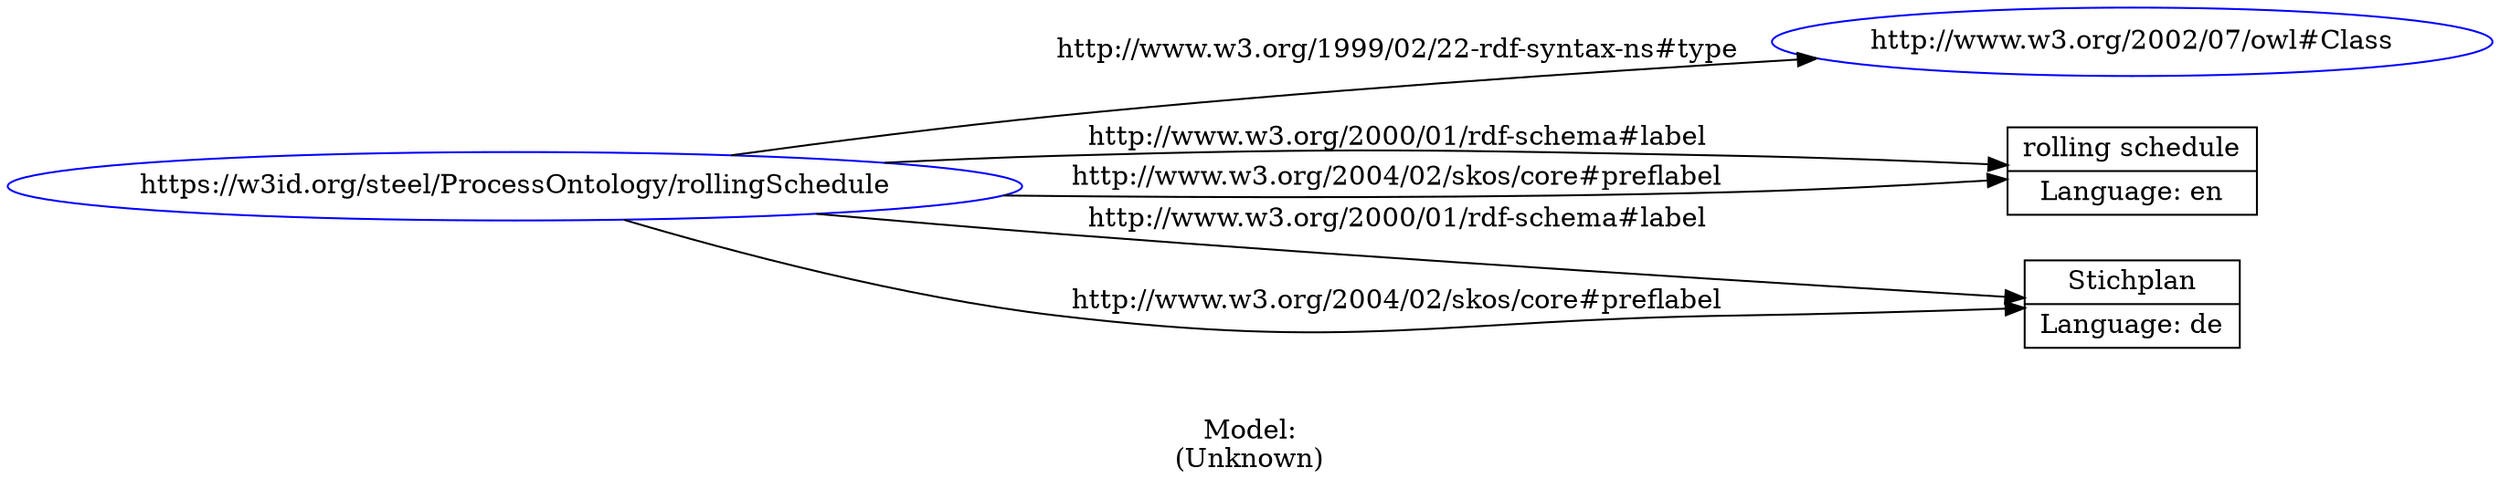 digraph {
	rankdir = LR;
	charset="utf-8";

	"Rhttps://w3id.org/steel/ProcessOntology/rollingSchedule" -> "Rhttp://www.w3.org/2002/07/owl#Class" [ label="http://www.w3.org/1999/02/22-rdf-syntax-ns#type" ];
	"Rhttps://w3id.org/steel/ProcessOntology/rollingSchedule" -> "Lrolling schedule|Language: en" [ label="http://www.w3.org/2000/01/rdf-schema#label" ];
	"Rhttps://w3id.org/steel/ProcessOntology/rollingSchedule" -> "LStichplan|Language: de" [ label="http://www.w3.org/2000/01/rdf-schema#label" ];
	"Rhttps://w3id.org/steel/ProcessOntology/rollingSchedule" -> "Lrolling schedule|Language: en" [ label="http://www.w3.org/2004/02/skos/core#preflabel" ];
	"Rhttps://w3id.org/steel/ProcessOntology/rollingSchedule" -> "LStichplan|Language: de" [ label="http://www.w3.org/2004/02/skos/core#preflabel" ];

	// Resources
	"Rhttps://w3id.org/steel/ProcessOntology/rollingSchedule" [ label="https://w3id.org/steel/ProcessOntology/rollingSchedule", shape = ellipse, color = blue ];
	"Rhttp://www.w3.org/2002/07/owl#Class" [ label="http://www.w3.org/2002/07/owl#Class", shape = ellipse, color = blue ];

	// Anonymous nodes

	// Literals
	"Lrolling schedule|Language: en" [ label="rolling schedule|Language: en", shape = record ];
	"LStichplan|Language: de" [ label="Stichplan|Language: de", shape = record ];

	label="\n\nModel:\n(Unknown)";
}
